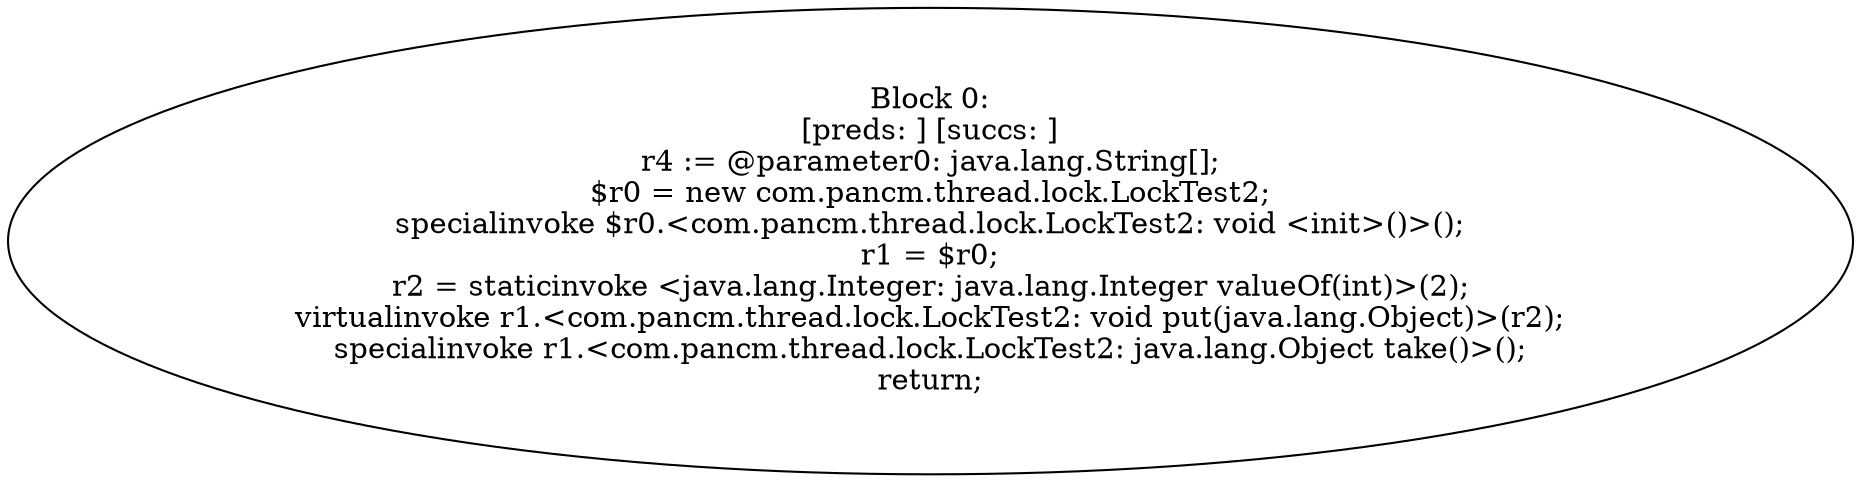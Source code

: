 digraph "unitGraph" {
    "Block 0:
[preds: ] [succs: ]
r4 := @parameter0: java.lang.String[];
$r0 = new com.pancm.thread.lock.LockTest2;
specialinvoke $r0.<com.pancm.thread.lock.LockTest2: void <init>()>();
r1 = $r0;
r2 = staticinvoke <java.lang.Integer: java.lang.Integer valueOf(int)>(2);
virtualinvoke r1.<com.pancm.thread.lock.LockTest2: void put(java.lang.Object)>(r2);
specialinvoke r1.<com.pancm.thread.lock.LockTest2: java.lang.Object take()>();
return;
"
}
